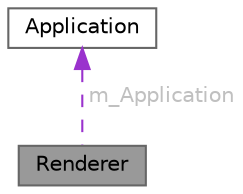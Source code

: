 digraph "Renderer"
{
 // LATEX_PDF_SIZE
  bgcolor="transparent";
  edge [fontname=Helvetica,fontsize=10,labelfontname=Helvetica,labelfontsize=10];
  node [fontname=Helvetica,fontsize=10,shape=box,height=0.2,width=0.4];
  Node1 [id="Node000001",label="Renderer",height=0.2,width=0.4,color="gray40", fillcolor="grey60", style="filled", fontcolor="black",tooltip="レンダラクラス"];
  Node2 -> Node1 [id="edge2_Node000001_Node000002",dir="back",color="darkorchid3",style="dashed",tooltip=" ",label=" m_Application",fontcolor="grey" ];
  Node2 [id="Node000002",label="Application",height=0.2,width=0.4,color="gray40", fillcolor="white", style="filled",URL="$class_application.html",tooltip="アプリケーションクラス"];
}
